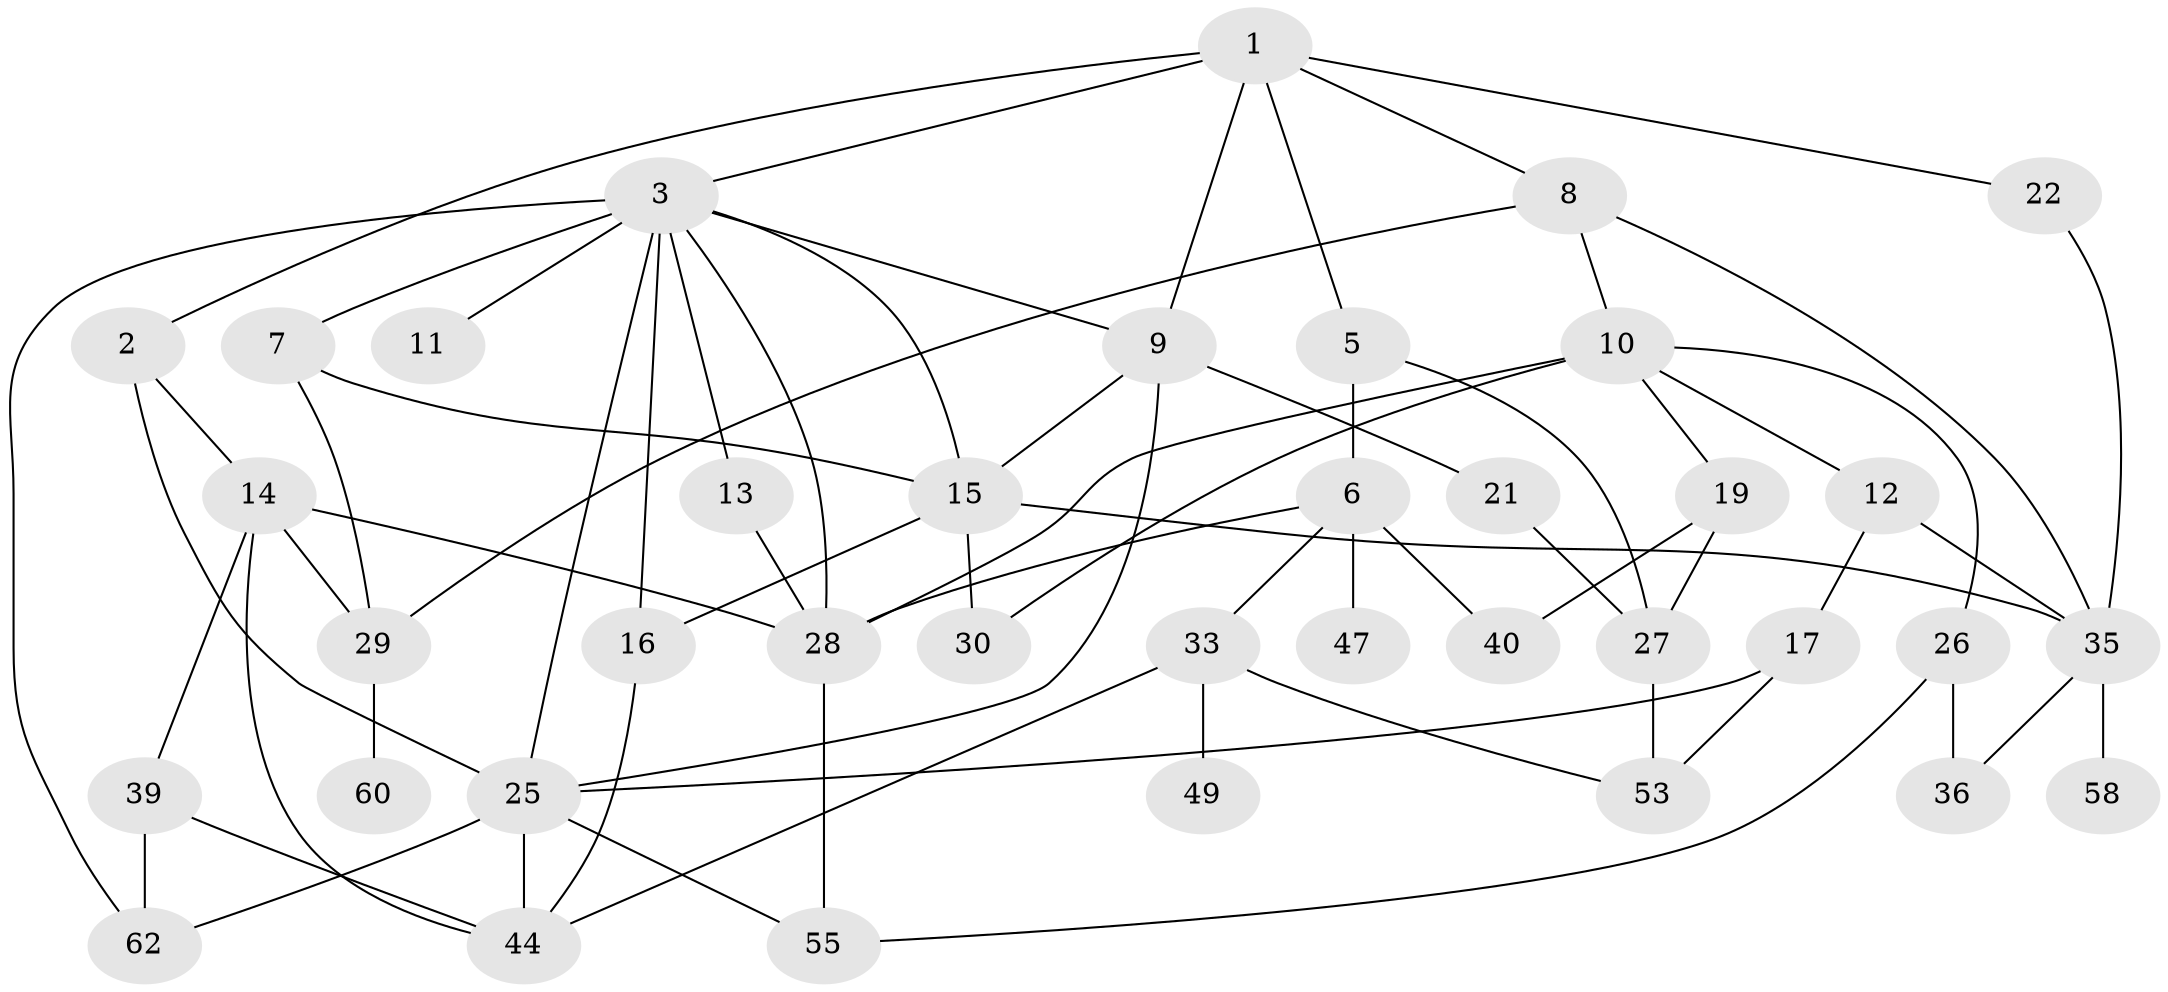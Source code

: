 // Generated by graph-tools (version 1.1) at 2025/51/02/27/25 19:51:40]
// undirected, 38 vertices, 68 edges
graph export_dot {
graph [start="1"]
  node [color=gray90,style=filled];
  1 [super="+43"];
  2;
  3 [super="+4"];
  5;
  6 [super="+32"];
  7;
  8 [super="+34"];
  9 [super="+20"];
  10;
  11;
  12 [super="+52"];
  13 [super="+56"];
  14 [super="+48"];
  15 [super="+38"];
  16 [super="+45"];
  17 [super="+18"];
  19;
  21 [super="+23"];
  22 [super="+24"];
  25 [super="+51"];
  26 [super="+61"];
  27 [super="+31"];
  28 [super="+63"];
  29 [super="+50"];
  30 [super="+37"];
  33 [super="+42"];
  35 [super="+41"];
  36 [super="+57"];
  39 [super="+54"];
  40;
  44 [super="+46"];
  47;
  49;
  53 [super="+59"];
  55;
  58;
  60;
  62;
  1 -- 2;
  1 -- 3;
  1 -- 5;
  1 -- 8;
  1 -- 22;
  1 -- 9;
  2 -- 14;
  2 -- 25;
  3 -- 7;
  3 -- 13;
  3 -- 15;
  3 -- 16;
  3 -- 62;
  3 -- 9;
  3 -- 11;
  3 -- 28;
  3 -- 25;
  5 -- 6;
  5 -- 27;
  6 -- 47;
  6 -- 40;
  6 -- 33;
  6 -- 28;
  7 -- 29;
  7 -- 15;
  8 -- 10;
  8 -- 29;
  8 -- 35;
  9 -- 21;
  9 -- 25;
  9 -- 15;
  10 -- 12;
  10 -- 19;
  10 -- 26;
  10 -- 30;
  10 -- 28;
  12 -- 17;
  12 -- 35;
  13 -- 28;
  14 -- 28;
  14 -- 39;
  14 -- 44;
  14 -- 29;
  15 -- 30;
  15 -- 35;
  15 -- 16;
  16 -- 44;
  17 -- 25;
  17 -- 53;
  19 -- 40;
  19 -- 27;
  21 -- 27 [weight=2];
  22 -- 35;
  25 -- 62;
  25 -- 44;
  25 -- 55;
  26 -- 36;
  26 -- 55;
  27 -- 53;
  28 -- 55;
  29 -- 60;
  33 -- 44;
  33 -- 53;
  33 -- 49;
  35 -- 58;
  35 -- 36;
  39 -- 62;
  39 -- 44;
}
